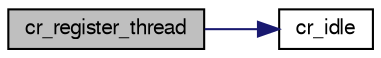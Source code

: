 digraph G
{
  edge [fontname="FreeSans",fontsize="10",labelfontname="FreeSans",labelfontsize="10"];
  node [fontname="FreeSans",fontsize="10",shape=record];
  rankdir=LR;
  Node1 [label="cr_register_thread",height=0.2,width=0.4,color="black", fillcolor="grey75", style="filled" fontcolor="black"];
  Node1 -> Node2 [color="midnightblue",fontsize="10",style="solid",fontname="FreeSans"];
  Node2 [label="cr_idle",height=0.2,width=0.4,color="black", fillcolor="white", style="filled",URL="$cr_8c.html#accd73b48023970380bfdecb56483976c",tooltip="The internal system&#39;s coroutine thread."];
}
